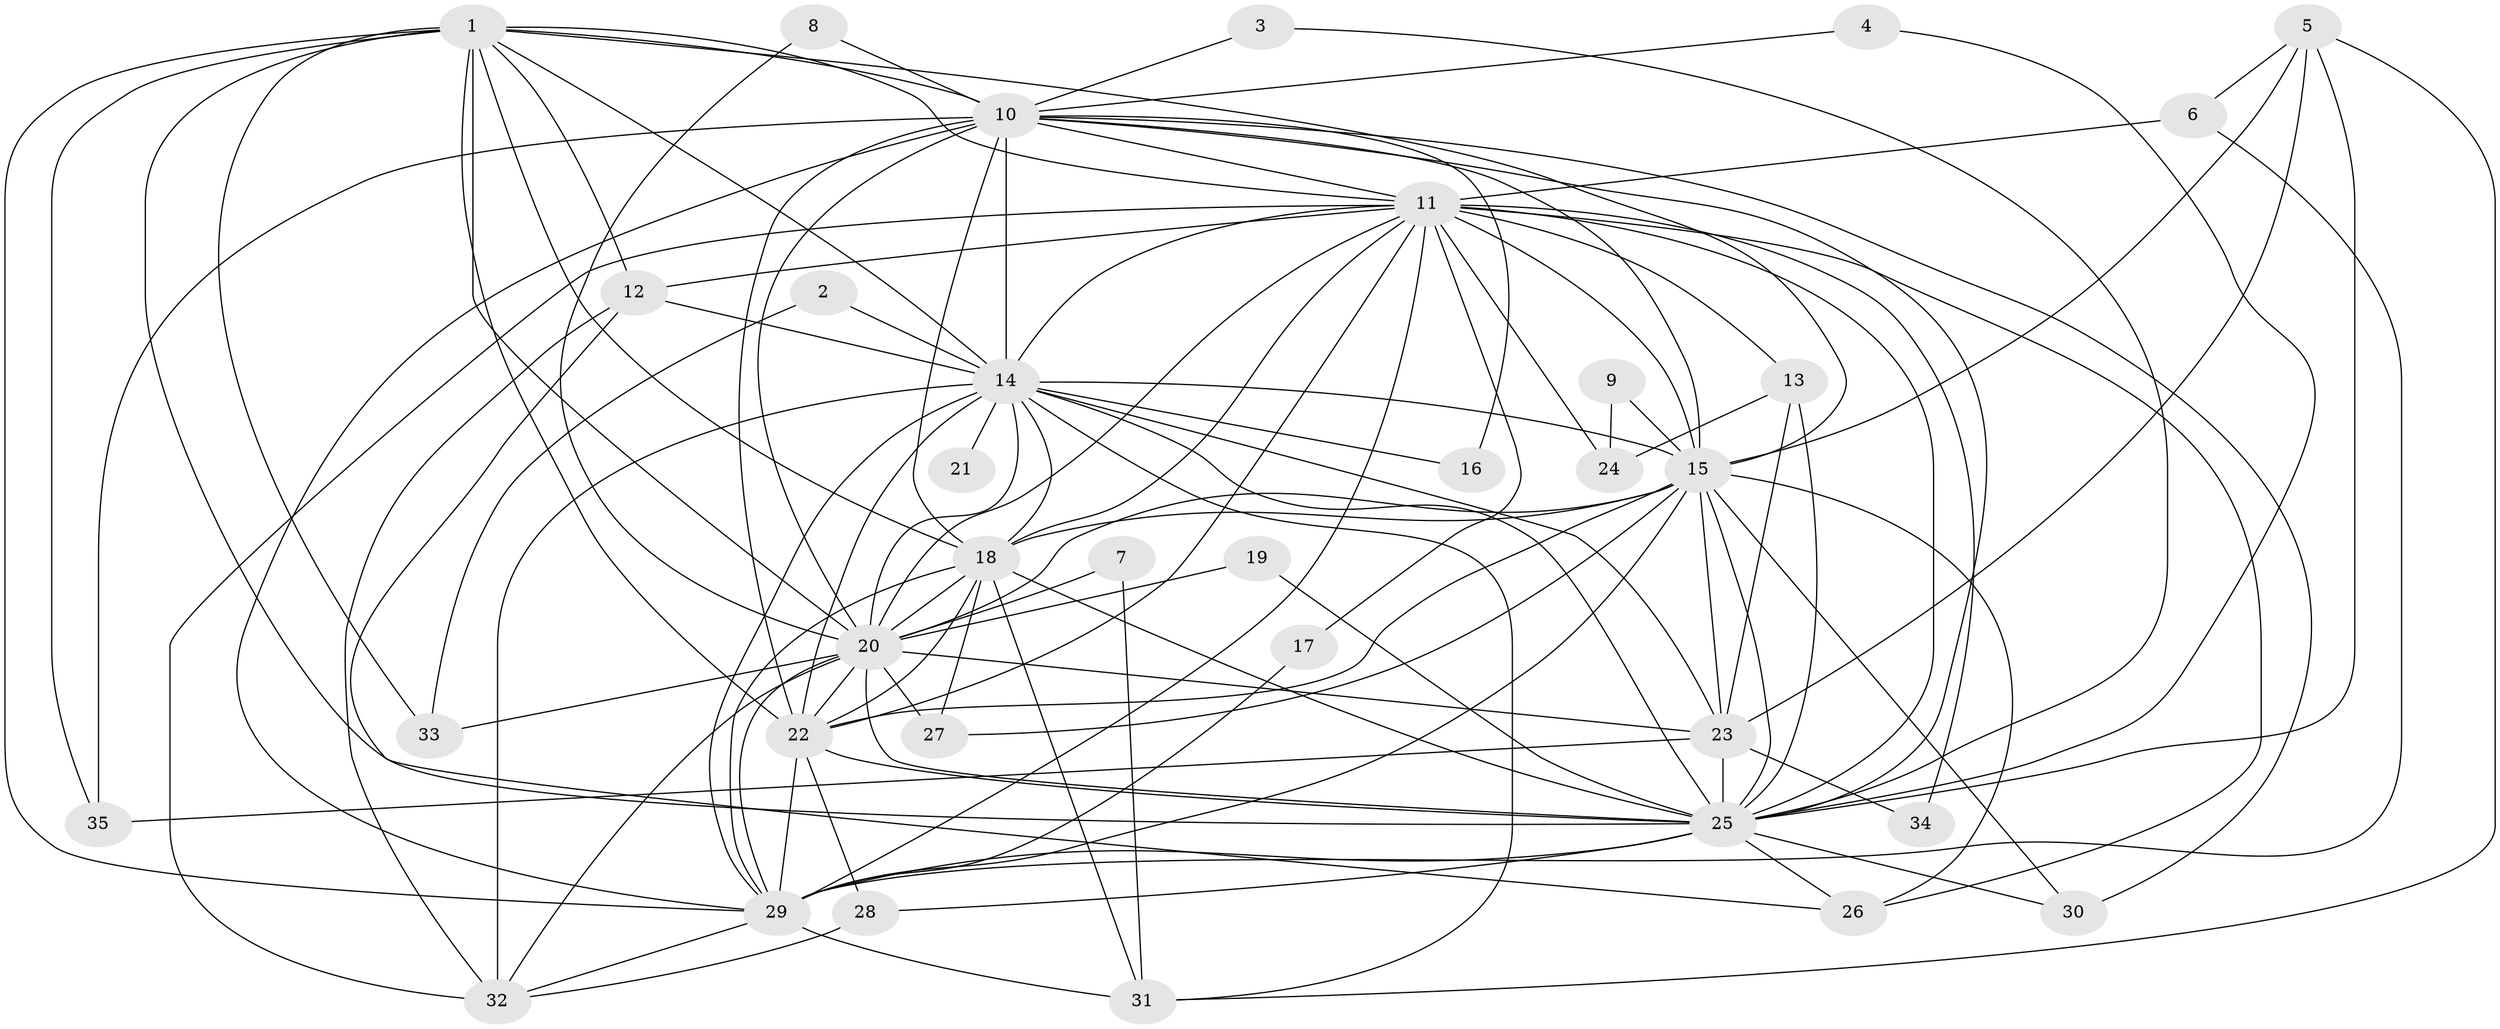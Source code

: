 // original degree distribution, {20: 0.014492753623188406, 23: 0.014492753623188406, 19: 0.014492753623188406, 12: 0.014492753623188406, 13: 0.014492753623188406, 17: 0.014492753623188406, 15: 0.014492753623188406, 18: 0.028985507246376812, 11: 0.014492753623188406, 4: 0.057971014492753624, 2: 0.5652173913043478, 5: 0.08695652173913043, 3: 0.11594202898550725, 6: 0.028985507246376812}
// Generated by graph-tools (version 1.1) at 2025/49/03/09/25 03:49:31]
// undirected, 35 vertices, 111 edges
graph export_dot {
graph [start="1"]
  node [color=gray90,style=filled];
  1;
  2;
  3;
  4;
  5;
  6;
  7;
  8;
  9;
  10;
  11;
  12;
  13;
  14;
  15;
  16;
  17;
  18;
  19;
  20;
  21;
  22;
  23;
  24;
  25;
  26;
  27;
  28;
  29;
  30;
  31;
  32;
  33;
  34;
  35;
  1 -- 10 [weight=1.0];
  1 -- 11 [weight=1.0];
  1 -- 12 [weight=1.0];
  1 -- 14 [weight=1.0];
  1 -- 15 [weight=1.0];
  1 -- 18 [weight=1.0];
  1 -- 20 [weight=1.0];
  1 -- 22 [weight=1.0];
  1 -- 25 [weight=1.0];
  1 -- 29 [weight=1.0];
  1 -- 33 [weight=2.0];
  1 -- 35 [weight=1.0];
  2 -- 14 [weight=1.0];
  2 -- 33 [weight=1.0];
  3 -- 10 [weight=1.0];
  3 -- 25 [weight=1.0];
  4 -- 10 [weight=1.0];
  4 -- 25 [weight=1.0];
  5 -- 6 [weight=1.0];
  5 -- 15 [weight=2.0];
  5 -- 23 [weight=1.0];
  5 -- 25 [weight=2.0];
  5 -- 31 [weight=1.0];
  6 -- 11 [weight=1.0];
  6 -- 29 [weight=1.0];
  7 -- 20 [weight=1.0];
  7 -- 31 [weight=1.0];
  8 -- 10 [weight=1.0];
  8 -- 20 [weight=1.0];
  9 -- 15 [weight=1.0];
  9 -- 24 [weight=1.0];
  10 -- 11 [weight=1.0];
  10 -- 14 [weight=2.0];
  10 -- 15 [weight=1.0];
  10 -- 16 [weight=1.0];
  10 -- 18 [weight=1.0];
  10 -- 20 [weight=1.0];
  10 -- 22 [weight=1.0];
  10 -- 25 [weight=1.0];
  10 -- 29 [weight=2.0];
  10 -- 30 [weight=1.0];
  10 -- 35 [weight=1.0];
  11 -- 12 [weight=1.0];
  11 -- 13 [weight=1.0];
  11 -- 14 [weight=1.0];
  11 -- 15 [weight=1.0];
  11 -- 17 [weight=1.0];
  11 -- 18 [weight=1.0];
  11 -- 20 [weight=1.0];
  11 -- 22 [weight=1.0];
  11 -- 24 [weight=1.0];
  11 -- 25 [weight=2.0];
  11 -- 26 [weight=1.0];
  11 -- 29 [weight=1.0];
  11 -- 32 [weight=1.0];
  11 -- 34 [weight=1.0];
  12 -- 14 [weight=1.0];
  12 -- 26 [weight=1.0];
  12 -- 32 [weight=1.0];
  13 -- 23 [weight=1.0];
  13 -- 24 [weight=2.0];
  13 -- 25 [weight=1.0];
  14 -- 15 [weight=1.0];
  14 -- 16 [weight=1.0];
  14 -- 18 [weight=1.0];
  14 -- 20 [weight=1.0];
  14 -- 21 [weight=1.0];
  14 -- 22 [weight=2.0];
  14 -- 23 [weight=1.0];
  14 -- 25 [weight=1.0];
  14 -- 29 [weight=1.0];
  14 -- 31 [weight=1.0];
  14 -- 32 [weight=2.0];
  15 -- 18 [weight=1.0];
  15 -- 20 [weight=1.0];
  15 -- 22 [weight=1.0];
  15 -- 23 [weight=1.0];
  15 -- 25 [weight=1.0];
  15 -- 26 [weight=1.0];
  15 -- 27 [weight=2.0];
  15 -- 29 [weight=2.0];
  15 -- 30 [weight=1.0];
  17 -- 29 [weight=1.0];
  18 -- 20 [weight=1.0];
  18 -- 22 [weight=1.0];
  18 -- 25 [weight=2.0];
  18 -- 27 [weight=1.0];
  18 -- 29 [weight=1.0];
  18 -- 31 [weight=1.0];
  19 -- 20 [weight=2.0];
  19 -- 25 [weight=1.0];
  20 -- 22 [weight=1.0];
  20 -- 23 [weight=1.0];
  20 -- 25 [weight=2.0];
  20 -- 27 [weight=1.0];
  20 -- 29 [weight=1.0];
  20 -- 32 [weight=1.0];
  20 -- 33 [weight=1.0];
  22 -- 25 [weight=1.0];
  22 -- 28 [weight=1.0];
  22 -- 29 [weight=1.0];
  23 -- 25 [weight=2.0];
  23 -- 34 [weight=1.0];
  23 -- 35 [weight=1.0];
  25 -- 26 [weight=1.0];
  25 -- 28 [weight=1.0];
  25 -- 29 [weight=1.0];
  25 -- 30 [weight=1.0];
  28 -- 32 [weight=1.0];
  29 -- 31 [weight=1.0];
  29 -- 32 [weight=1.0];
}
